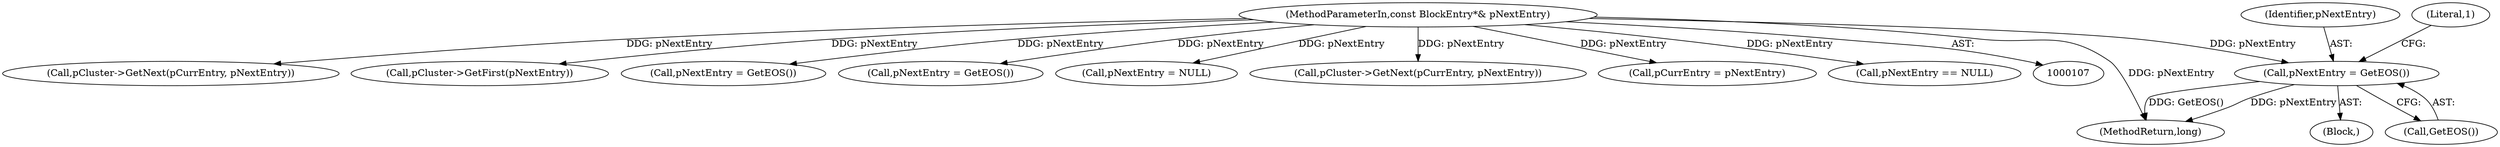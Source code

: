 digraph "0_Android_cc274e2abe8b2a6698a5c47d8aa4bb45f1f9538d_21@pointer" {
"1000205" [label="(Call,pNextEntry = GetEOS())"];
"1000109" [label="(MethodParameterIn,const BlockEntry*& pNextEntry)"];
"1000205" [label="(Call,pNextEntry = GetEOS())"];
"1000255" [label="(MethodReturn,long)"];
"1000151" [label="(Call,pCluster->GetNext(pCurrEntry, pNextEntry))"];
"1000230" [label="(Call,pCluster->GetFirst(pNextEntry))"];
"1000218" [label="(Call,pNextEntry = GetEOS())"];
"1000204" [label="(Block,)"];
"1000250" [label="(Call,pNextEntry = GetEOS())"];
"1000206" [label="(Identifier,pNextEntry)"];
"1000223" [label="(Call,pNextEntry = NULL)"];
"1000187" [label="(Call,pCluster->GetNext(pCurrEntry, pNextEntry))"];
"1000182" [label="(Call,pCurrEntry = pNextEntry)"];
"1000239" [label="(Call,pNextEntry == NULL)"];
"1000207" [label="(Call,GetEOS())"];
"1000209" [label="(Literal,1)"];
"1000109" [label="(MethodParameterIn,const BlockEntry*& pNextEntry)"];
"1000205" -> "1000204"  [label="AST: "];
"1000205" -> "1000207"  [label="CFG: "];
"1000206" -> "1000205"  [label="AST: "];
"1000207" -> "1000205"  [label="AST: "];
"1000209" -> "1000205"  [label="CFG: "];
"1000205" -> "1000255"  [label="DDG: pNextEntry"];
"1000205" -> "1000255"  [label="DDG: GetEOS()"];
"1000109" -> "1000205"  [label="DDG: pNextEntry"];
"1000109" -> "1000107"  [label="AST: "];
"1000109" -> "1000255"  [label="DDG: pNextEntry"];
"1000109" -> "1000151"  [label="DDG: pNextEntry"];
"1000109" -> "1000182"  [label="DDG: pNextEntry"];
"1000109" -> "1000187"  [label="DDG: pNextEntry"];
"1000109" -> "1000218"  [label="DDG: pNextEntry"];
"1000109" -> "1000223"  [label="DDG: pNextEntry"];
"1000109" -> "1000230"  [label="DDG: pNextEntry"];
"1000109" -> "1000239"  [label="DDG: pNextEntry"];
"1000109" -> "1000250"  [label="DDG: pNextEntry"];
}

